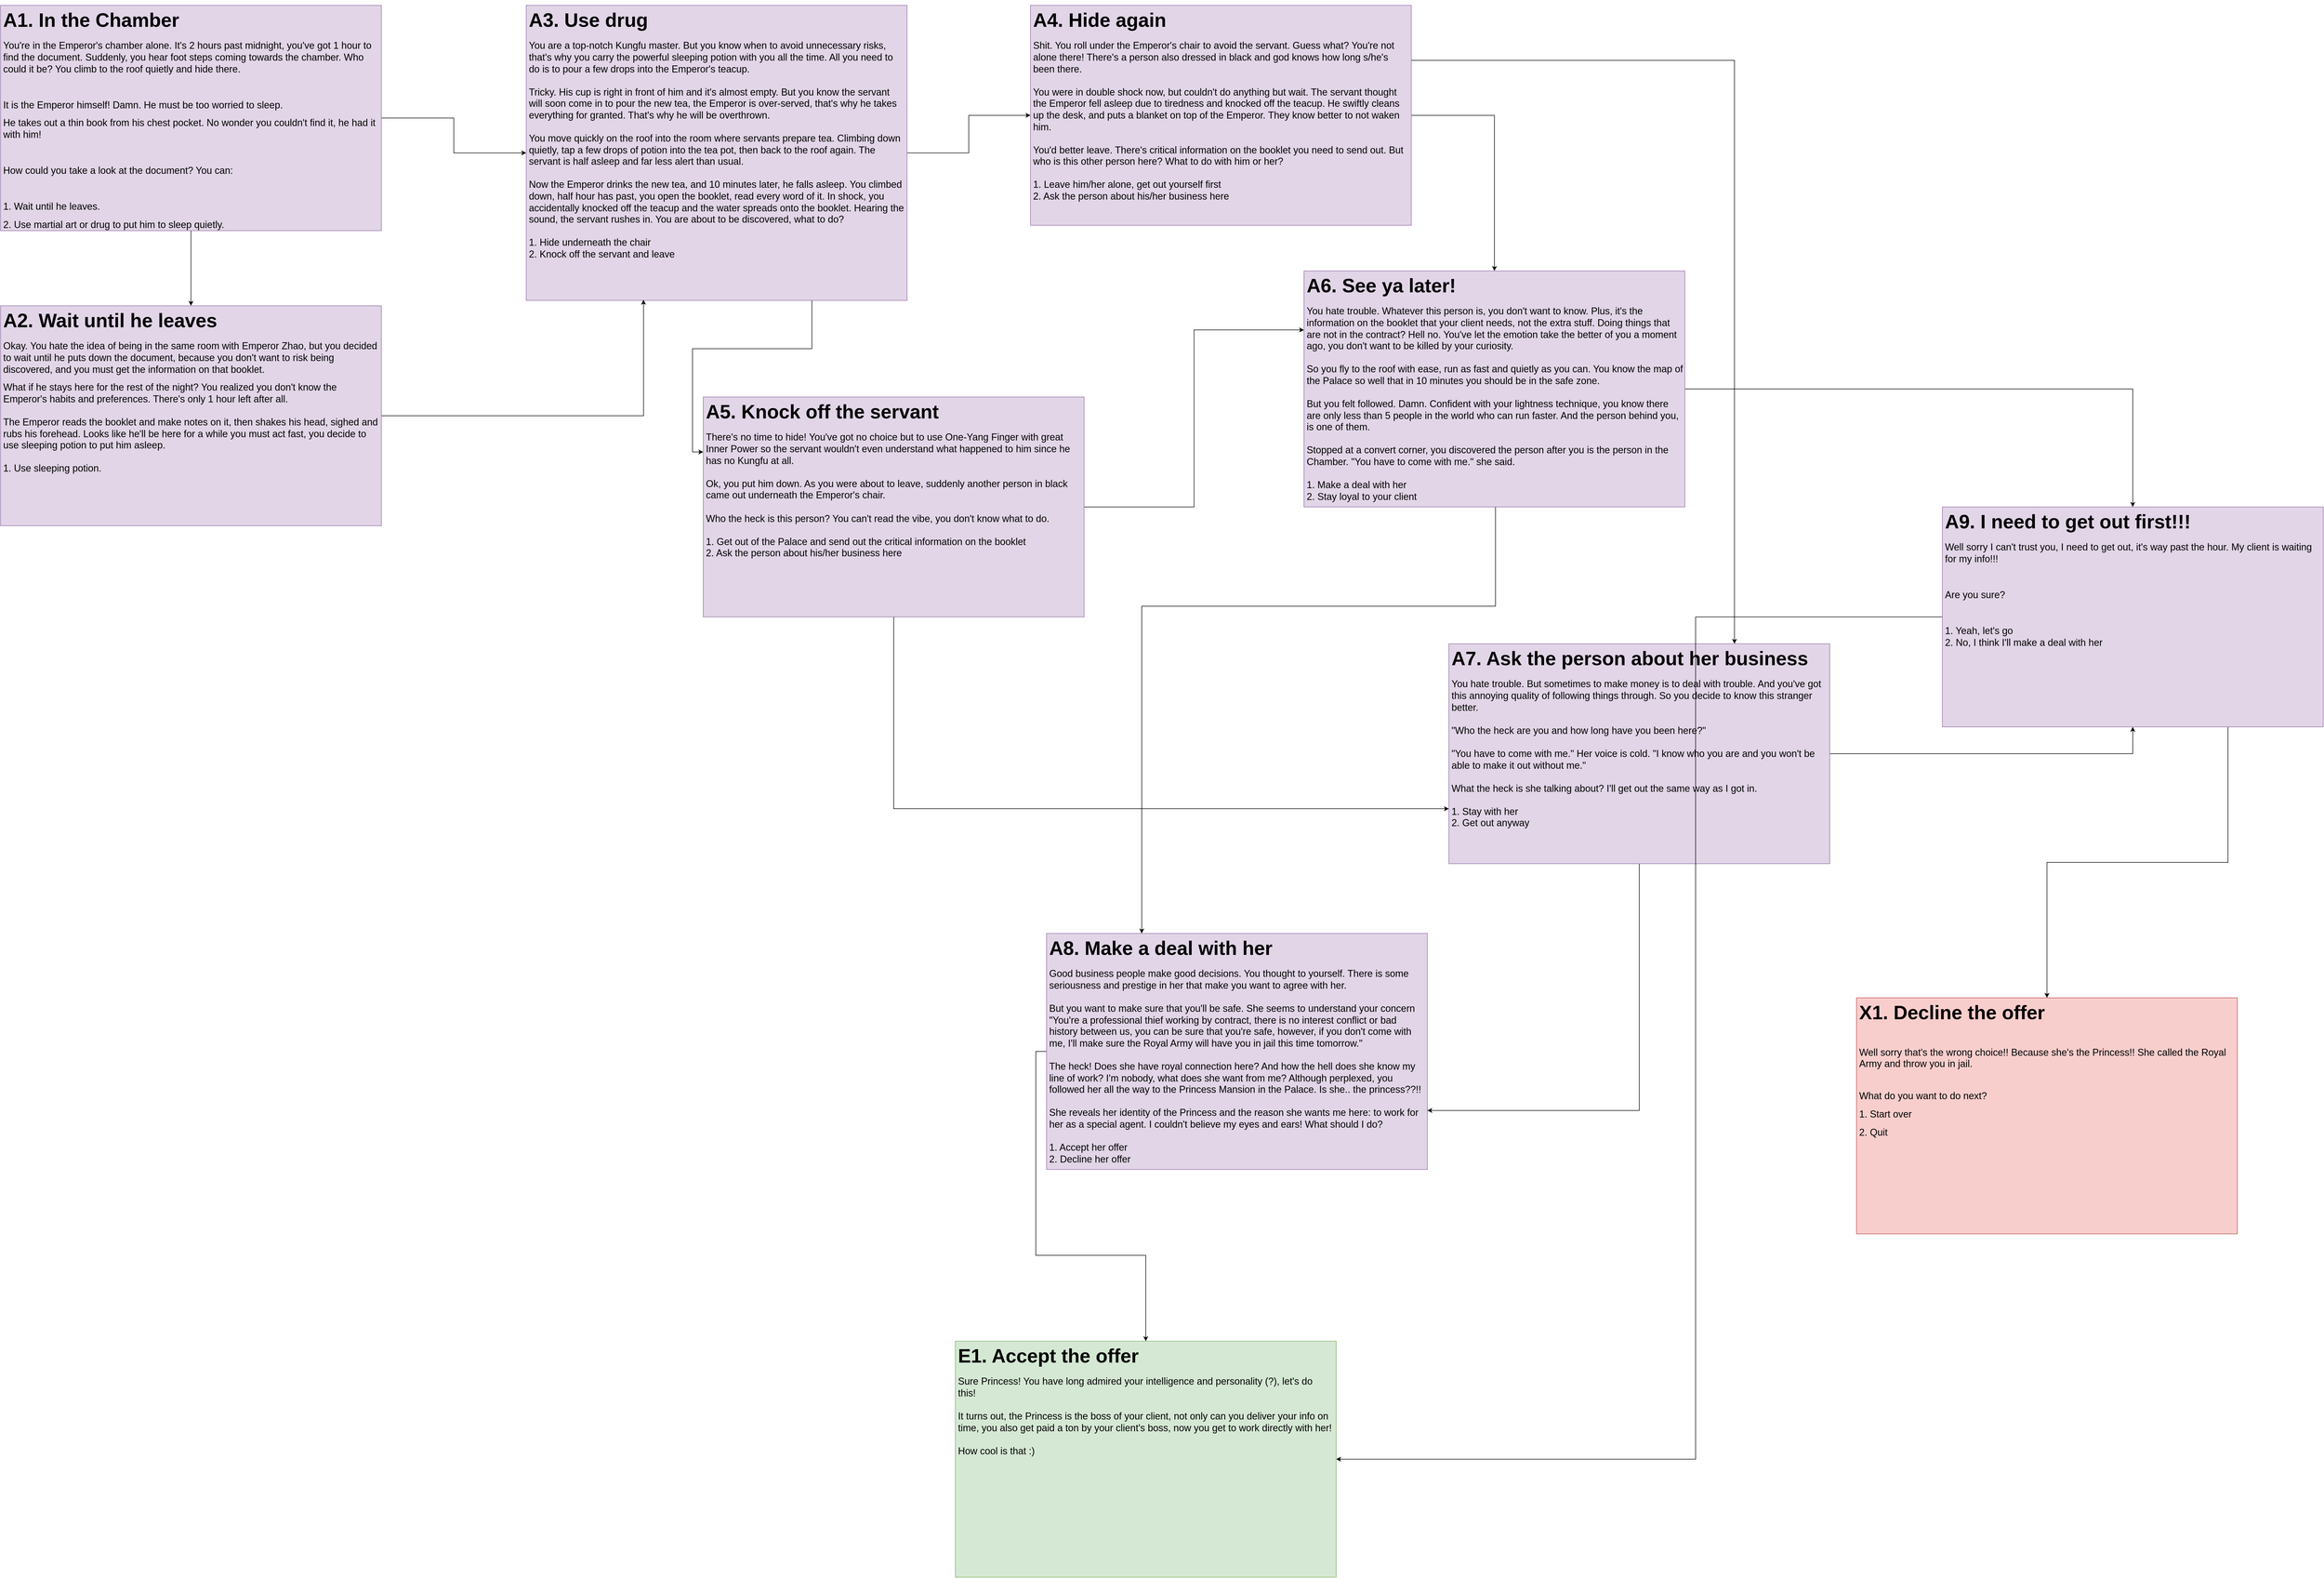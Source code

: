 <mxfile version="10.9.4" type="device"><diagram id="c44EipPNEZloGq7rD7Ao" name="Page-1"><mxGraphModel dx="10425" dy="5138" grid="1" gridSize="10" guides="1" tooltips="1" connect="1" arrows="1" fold="1" page="1" pageScale="1" pageWidth="7000" pageHeight="4000" math="0" shadow="0"><root><object label="" id="0"><mxCell/></object><mxCell id="1" parent="0"/><mxCell id="RSTku_Lgmutgat7j8yYn-4" style="edgeStyle=orthogonalEdgeStyle;rounded=0;orthogonalLoop=1;jettySize=auto;html=1;exitX=0.5;exitY=1;exitDx=0;exitDy=0;" parent="1" source="RSTku_Lgmutgat7j8yYn-1" target="RSTku_Lgmutgat7j8yYn-3" edge="1"><mxGeometry relative="1" as="geometry"/></mxCell><mxCell id="RSTku_Lgmutgat7j8yYn-5" style="edgeStyle=orthogonalEdgeStyle;rounded=0;orthogonalLoop=1;jettySize=auto;html=1;exitX=1;exitY=0.5;exitDx=0;exitDy=0;entryX=0;entryY=0.5;entryDx=0;entryDy=0;" parent="1" source="RSTku_Lgmutgat7j8yYn-1" target="RSTku_Lgmutgat7j8yYn-2" edge="1"><mxGeometry relative="1" as="geometry"/></mxCell><mxCell id="RSTku_Lgmutgat7j8yYn-1" value="&lt;h1&gt;&lt;font style=&quot;font-size: 36px&quot;&gt;A1. In the Chamber&lt;/font&gt;&lt;/h1&gt;&lt;p&gt;&lt;span style=&quot;font-size: 18px&quot;&gt;You're in the Emperor's chamber alone. It's 2 hours past midnight, you've got 1 hour to find the document. Suddenly, you hear foot steps coming towards the chamber. Who could it be? You climb to the roof quietly and hide there.&lt;/span&gt;&lt;/p&gt;&lt;p&gt;&lt;span style=&quot;font-size: 18px&quot;&gt;&lt;br&gt;&lt;/span&gt;&lt;/p&gt;&lt;p&gt;&lt;span style=&quot;font-size: 18px&quot;&gt;It is the Emperor himself! Damn. He must be too worried to sleep.&amp;nbsp;&lt;/span&gt;&lt;/p&gt;&lt;p&gt;&lt;span style=&quot;font-size: 18px&quot;&gt;He takes out a thin book from his chest pocket. No wonder you couldn't find it, he had it with him!&lt;/span&gt;&lt;/p&gt;&lt;p&gt;&lt;span style=&quot;font-size: 18px&quot;&gt;&lt;br&gt;&lt;/span&gt;&lt;/p&gt;&lt;p&gt;&lt;span style=&quot;font-size: 18px&quot;&gt;How could you take a look at the document? You can:&lt;/span&gt;&lt;/p&gt;&lt;p&gt;&lt;span style=&quot;font-size: 18px&quot;&gt;&lt;br&gt;&lt;/span&gt;&lt;/p&gt;&lt;p&gt;&lt;span style=&quot;font-size: 18px&quot;&gt;1. Wait until he leaves.&lt;/span&gt;&lt;/p&gt;&lt;p&gt;&lt;span style=&quot;font-size: 18px&quot;&gt;2. Use martial art or drug to put him to sleep quietly.&lt;/span&gt;&lt;/p&gt;" style="text;html=1;strokeColor=#9673a6;fillColor=#e1d5e7;spacing=5;spacingTop=-20;whiteSpace=wrap;overflow=hidden;rounded=0;" parent="1" vertex="1"><mxGeometry x="220" y="150" width="710" height="420" as="geometry"/></mxCell><mxCell id="RSTku_Lgmutgat7j8yYn-9" style="edgeStyle=orthogonalEdgeStyle;rounded=0;orthogonalLoop=1;jettySize=auto;html=1;exitX=1;exitY=0.5;exitDx=0;exitDy=0;" parent="1" source="RSTku_Lgmutgat7j8yYn-2" target="RSTku_Lgmutgat7j8yYn-7" edge="1"><mxGeometry relative="1" as="geometry"/></mxCell><mxCell id="RSTku_Lgmutgat7j8yYn-10" style="edgeStyle=orthogonalEdgeStyle;rounded=0;orthogonalLoop=1;jettySize=auto;html=1;exitX=0.75;exitY=1;exitDx=0;exitDy=0;entryX=0;entryY=0.25;entryDx=0;entryDy=0;" parent="1" source="RSTku_Lgmutgat7j8yYn-2" target="RSTku_Lgmutgat7j8yYn-8" edge="1"><mxGeometry relative="1" as="geometry"/></mxCell><mxCell id="RSTku_Lgmutgat7j8yYn-2" value="&lt;h1&gt;&lt;font style=&quot;font-size: 36px&quot;&gt;A3. Use drug&lt;/font&gt;&lt;/h1&gt;&lt;p&gt;&lt;span style=&quot;font-size: 18px&quot;&gt;You are a top-notch Kungfu master. But you know when to avoid unnecessary&amp;nbsp;risks, that's why you carry the powerful sleeping potion with you all the time. All you need to do is to pour a few drops into the Emperor's teacup.&amp;nbsp;&lt;br&gt;&lt;/span&gt;&lt;span style=&quot;font-size: 18px&quot;&gt;&lt;br&gt;Tricky. His cup is right in front of him and it's almost empty. But you know the servant will soon come in to pour the new tea, the Emperor is over-served, that's why he takes everything for granted. That's why he will be overthrown.&lt;br&gt;&lt;br&gt;You move quickly on the roof into the room where servants prepare tea. Climbing down quietly, tap a few drops of potion into the tea pot, then back to the roof again. The servant is half asleep and far less alert than usual.&amp;nbsp;&lt;br&gt;&lt;br&gt;Now the Emperor drinks the new tea, and 10 minutes later, he falls asleep. You climbed down, half hour has past, you open the booklet, read every word of it. In shock, you accidentally knocked off the teacup and the water spreads onto the booklet. Hearing the sound, the servant rushes in. You are about to be discovered, what to do?&lt;br&gt;&lt;br&gt;1. Hide underneath the chair&lt;br&gt;2. Knock off the servant and leave&lt;/span&gt;&lt;/p&gt;" style="text;html=1;strokeColor=#9673a6;fillColor=#e1d5e7;spacing=5;spacingTop=-20;whiteSpace=wrap;overflow=hidden;rounded=0;" parent="1" vertex="1"><mxGeometry x="1200" y="150" width="710" height="550" as="geometry"/></mxCell><mxCell id="RSTku_Lgmutgat7j8yYn-6" style="edgeStyle=orthogonalEdgeStyle;rounded=0;orthogonalLoop=1;jettySize=auto;html=1;exitX=1;exitY=0.5;exitDx=0;exitDy=0;entryX=0.308;entryY=0.998;entryDx=0;entryDy=0;entryPerimeter=0;" parent="1" source="RSTku_Lgmutgat7j8yYn-3" target="RSTku_Lgmutgat7j8yYn-2" edge="1"><mxGeometry relative="1" as="geometry"/></mxCell><mxCell id="RSTku_Lgmutgat7j8yYn-3" value="&lt;h1&gt;&lt;span style=&quot;font-size: 36px&quot;&gt;A2. Wait until he leaves&lt;/span&gt;&lt;/h1&gt;&lt;p&gt;&lt;span style=&quot;font-size: 18px&quot;&gt;Okay. You hate the idea of being in the same room with Emperor Zhao, but you decided to wait until he puts down the document, because you don't want to risk being discovered, and you must get the information on that booklet.&lt;/span&gt;&lt;/p&gt;&lt;p&gt;&lt;span style=&quot;font-size: 18px&quot;&gt;What if he stays here for the rest of the night? You realized you don't know the Emperor's habits and preferences. There's only 1 hour left after all.&amp;nbsp;&lt;br&gt;&lt;/span&gt;&lt;span style=&quot;font-size: 18px&quot;&gt;&lt;br&gt;The Emperor reads the booklet and make notes on it, then shakes his head, sighed and rubs his forehead. Looks like he'll be here for a while you must act fast, you decide to use sleeping potion to put him asleep.&lt;br&gt;&lt;/span&gt;&lt;span style=&quot;font-size: 18px&quot;&gt;&lt;br&gt;1. Use sleeping potion.&amp;nbsp;&amp;nbsp;&lt;/span&gt;&lt;/p&gt;" style="text;html=1;strokeColor=#9673a6;fillColor=#e1d5e7;spacing=5;spacingTop=-20;whiteSpace=wrap;overflow=hidden;rounded=0;" parent="1" vertex="1"><mxGeometry x="220" y="710" width="710" height="410" as="geometry"/></mxCell><mxCell id="RSTku_Lgmutgat7j8yYn-16" style="edgeStyle=orthogonalEdgeStyle;rounded=0;orthogonalLoop=1;jettySize=auto;html=1;exitX=1;exitY=0.5;exitDx=0;exitDy=0;entryX=0.5;entryY=0;entryDx=0;entryDy=0;" parent="1" source="RSTku_Lgmutgat7j8yYn-7" target="RSTku_Lgmutgat7j8yYn-11" edge="1"><mxGeometry relative="1" as="geometry"/></mxCell><mxCell id="RSTku_Lgmutgat7j8yYn-25" style="edgeStyle=orthogonalEdgeStyle;rounded=0;orthogonalLoop=1;jettySize=auto;html=1;exitX=1;exitY=0.25;exitDx=0;exitDy=0;entryX=0.75;entryY=0;entryDx=0;entryDy=0;" parent="1" source="RSTku_Lgmutgat7j8yYn-7" target="RSTku_Lgmutgat7j8yYn-13" edge="1"><mxGeometry relative="1" as="geometry"/></mxCell><mxCell id="RSTku_Lgmutgat7j8yYn-7" value="&lt;h1&gt;&lt;span style=&quot;font-size: 36px&quot;&gt;A4. Hide again&lt;/span&gt;&lt;/h1&gt;&lt;p&gt;&lt;span style=&quot;font-size: 18px&quot;&gt;Shit. You roll under the Emperor's chair to avoid the servant. Guess what? You're not alone there! There's a person also dressed in black and god knows how long s/he's been there.&amp;nbsp;&lt;br&gt;&lt;br&gt;You were in double shock now, but couldn't do anything but wait. The servant thought the Emperor fell asleep due to tiredness and knocked off the teacup. He swiftly cleans up the desk, and puts a blanket on top of the Emperor. They know better to not waken him.&lt;br&gt;&lt;br&gt;You'd better leave. There's critical information on the booklet you need to send out. But who is this other person here? What to do with him or her?&lt;br&gt;&lt;br&gt;1. Leave him/her alone, get out yourself first&lt;br&gt;2. Ask the person about his/her business here&lt;/span&gt;&lt;/p&gt;" style="text;html=1;strokeColor=#9673a6;fillColor=#e1d5e7;spacing=5;spacingTop=-20;whiteSpace=wrap;overflow=hidden;rounded=0;" parent="1" vertex="1"><mxGeometry x="2140" y="150" width="710" height="410" as="geometry"/></mxCell><mxCell id="RSTku_Lgmutgat7j8yYn-15" style="edgeStyle=orthogonalEdgeStyle;rounded=0;orthogonalLoop=1;jettySize=auto;html=1;exitX=1;exitY=0.5;exitDx=0;exitDy=0;entryX=0;entryY=0.25;entryDx=0;entryDy=0;" parent="1" source="RSTku_Lgmutgat7j8yYn-8" target="RSTku_Lgmutgat7j8yYn-11" edge="1"><mxGeometry relative="1" as="geometry"/></mxCell><mxCell id="RSTku_Lgmutgat7j8yYn-26" style="edgeStyle=orthogonalEdgeStyle;rounded=0;orthogonalLoop=1;jettySize=auto;html=1;exitX=0.5;exitY=1;exitDx=0;exitDy=0;entryX=0;entryY=0.75;entryDx=0;entryDy=0;" parent="1" source="RSTku_Lgmutgat7j8yYn-8" target="RSTku_Lgmutgat7j8yYn-13" edge="1"><mxGeometry relative="1" as="geometry"/></mxCell><mxCell id="RSTku_Lgmutgat7j8yYn-8" value="&lt;h1&gt;&lt;span style=&quot;font-size: 36px&quot;&gt;A5. Knock off the servant&lt;/span&gt;&lt;/h1&gt;&lt;p&gt;&lt;span style=&quot;font-size: 18px&quot;&gt;There's no time to hide! You've got no choice but to use One-Yang Finger with great Inner Power so the servant wouldn't even understand what happened to him since he has no Kungfu at all.&lt;br&gt;&lt;br&gt;Ok, you put him down. As you were about to leave, suddenly another person in black came out underneath the Emperor's chair.&amp;nbsp;&lt;br&gt;&lt;br&gt;Who the heck is this person? You can't read the vibe, you don't know what to do.&lt;br&gt;&lt;br&gt;1. Get out of the Palace and send out the critical information on the booklet&lt;br&gt;2. Ask the person about his/her business here&lt;/span&gt;&lt;/p&gt;" style="text;html=1;strokeColor=#9673a6;fillColor=#e1d5e7;spacing=5;spacingTop=-20;whiteSpace=wrap;overflow=hidden;rounded=0;" parent="1" vertex="1"><mxGeometry x="1530" y="880" width="710" height="410" as="geometry"/></mxCell><mxCell id="MmN8lrtff5kaKPe-ulP5-3" style="edgeStyle=orthogonalEdgeStyle;rounded=0;orthogonalLoop=1;jettySize=auto;html=1;exitX=1;exitY=0.5;exitDx=0;exitDy=0;entryX=0.5;entryY=0;entryDx=0;entryDy=0;" edge="1" parent="1" source="RSTku_Lgmutgat7j8yYn-11" target="MmN8lrtff5kaKPe-ulP5-2"><mxGeometry relative="1" as="geometry"/></mxCell><mxCell id="MmN8lrtff5kaKPe-ulP5-5" style="edgeStyle=orthogonalEdgeStyle;rounded=0;orthogonalLoop=1;jettySize=auto;html=1;exitX=0.5;exitY=1;exitDx=0;exitDy=0;entryX=0.25;entryY=0;entryDx=0;entryDy=0;" edge="1" parent="1" source="RSTku_Lgmutgat7j8yYn-11" target="MmN8lrtff5kaKPe-ulP5-1"><mxGeometry relative="1" as="geometry"><Array as="points"><mxPoint x="3007" y="1270"/><mxPoint x="2347" y="1270"/></Array></mxGeometry></mxCell><mxCell id="RSTku_Lgmutgat7j8yYn-11" value="&lt;h1&gt;&lt;span style=&quot;font-size: 36px&quot;&gt;A6. See ya later!&lt;/span&gt;&lt;/h1&gt;&lt;p&gt;&lt;span style=&quot;font-size: 18px&quot;&gt;You hate trouble. Whatever this person is, you don't want to know. Plus, it's the information on the booklet that your client needs, not the extra stuff. Doing things that are not in the contract? Hell no. You've let the emotion take the better of you a moment ago, you don't want to be killed by your curiosity.&lt;br&gt;&lt;br&gt;So you fly to the roof with ease, run as fast and quietly as you can. You know the map of the Palace so well that in 10 minutes you should be in the safe zone.&amp;nbsp;&lt;br&gt;&lt;br&gt;But you felt followed. Damn. Confident with your lightness technique, you know there are only less than 5 people in the world who can run faster. And the person behind you, is one of them.&lt;br&gt;&lt;br&gt;Stopped at a convert corner, you discovered the person after you is the person in the Chamber. &quot;You have to come with me.&quot; she said.&lt;br&gt;&lt;br&gt;1. Make a deal with her&lt;br&gt;2. Stay loyal to your client&lt;/span&gt;&lt;/p&gt;" style="text;html=1;strokeColor=#9673a6;fillColor=#e1d5e7;spacing=5;spacingTop=-20;whiteSpace=wrap;overflow=hidden;rounded=0;" parent="1" vertex="1"><mxGeometry x="2650" y="645" width="710" height="440" as="geometry"/></mxCell><mxCell id="MmN8lrtff5kaKPe-ulP5-4" style="edgeStyle=orthogonalEdgeStyle;rounded=0;orthogonalLoop=1;jettySize=auto;html=1;exitX=1;exitY=0.5;exitDx=0;exitDy=0;entryX=0.5;entryY=1;entryDx=0;entryDy=0;" edge="1" parent="1" source="RSTku_Lgmutgat7j8yYn-13" target="MmN8lrtff5kaKPe-ulP5-2"><mxGeometry relative="1" as="geometry"/></mxCell><mxCell id="MmN8lrtff5kaKPe-ulP5-6" style="edgeStyle=orthogonalEdgeStyle;rounded=0;orthogonalLoop=1;jettySize=auto;html=1;exitX=0.5;exitY=1;exitDx=0;exitDy=0;entryX=1;entryY=0.75;entryDx=0;entryDy=0;" edge="1" parent="1" source="RSTku_Lgmutgat7j8yYn-13" target="MmN8lrtff5kaKPe-ulP5-1"><mxGeometry relative="1" as="geometry"/></mxCell><mxCell id="RSTku_Lgmutgat7j8yYn-13" value="&lt;h1&gt;&lt;span style=&quot;font-size: 36px&quot;&gt;A7. Ask the person about her business&lt;/span&gt;&lt;/h1&gt;&lt;p&gt;&lt;span style=&quot;font-size: 18px&quot;&gt;You hate trouble. But sometimes to make money is to deal with trouble. And you've got this annoying quality of following things through. So you decide to know this stranger better.&lt;br&gt;&lt;br&gt;&quot;Who the heck are you and how long have you been here?&quot;&amp;nbsp;&lt;br&gt;&lt;br&gt;&quot;You have to come with me.&quot; Her voice is cold. &quot;I know who you are and you won't be able to make it out without me.&quot;&amp;nbsp;&lt;br&gt;&lt;br&gt;What the heck is she talking about? I'll get out the same way as I got in.&amp;nbsp;&amp;nbsp;&lt;br&gt;&lt;br&gt;1. Stay with her&lt;br&gt;2. Get out anyway&lt;/span&gt;&lt;/p&gt;" style="text;html=1;strokeColor=#9673a6;fillColor=#e1d5e7;spacing=5;spacingTop=-20;whiteSpace=wrap;overflow=hidden;rounded=0;" parent="1" vertex="1"><mxGeometry x="2920" y="1340" width="710" height="410" as="geometry"/></mxCell><mxCell id="MmN8lrtff5kaKPe-ulP5-8" style="edgeStyle=orthogonalEdgeStyle;rounded=0;orthogonalLoop=1;jettySize=auto;html=1;exitX=0;exitY=0.5;exitDx=0;exitDy=0;" edge="1" parent="1" source="MmN8lrtff5kaKPe-ulP5-1" target="MmN8lrtff5kaKPe-ulP5-7"><mxGeometry relative="1" as="geometry"/></mxCell><mxCell id="MmN8lrtff5kaKPe-ulP5-1" value="&lt;h1&gt;&lt;span style=&quot;font-size: 36px&quot;&gt;A8. Make a deal with her&lt;/span&gt;&lt;/h1&gt;&lt;p&gt;&lt;span style=&quot;font-size: 18px&quot;&gt;Good business people make good decisions. You thought to yourself. There is some seriousness and prestige in her that make you want to agree with her.&amp;nbsp;&lt;br&gt;&lt;br&gt;But you want to make sure that you'll be safe. She seems to understand your concern &quot;You're a professional thief working by contract, there is no interest conflict or bad history between us, you can be sure that you're safe, however, if you don't come with me, I'll make sure the Royal Army will have you in jail this time tomorrow.&quot;&amp;nbsp;&lt;br&gt;&lt;br&gt;The heck! Does she have royal connection here? And how the hell does she know my line of work? I'm nobody, what does she want from me? Although perplexed, you followed her all the way to the Princess Mansion in the Palace. Is she.. the princess??!!&lt;br&gt;&lt;br&gt;She reveals her identity of the Princess and the reason she wants me here: to work for her as a special agent. I couldn't believe my eyes and ears! What should I do?&lt;br&gt;&lt;br&gt;1. Accept her offer&lt;br&gt;2. Decline her offer&lt;/span&gt;&lt;/p&gt;&lt;p&gt;&lt;span style=&quot;font-size: 18px&quot;&gt;&lt;br&gt;&lt;/span&gt;&lt;/p&gt;" style="text;html=1;strokeColor=#9673a6;fillColor=#e1d5e7;spacing=5;spacingTop=-20;whiteSpace=wrap;overflow=hidden;rounded=0;" vertex="1" parent="1"><mxGeometry x="2170" y="1880" width="710" height="440" as="geometry"/></mxCell><mxCell id="MmN8lrtff5kaKPe-ulP5-10" style="edgeStyle=orthogonalEdgeStyle;rounded=0;orthogonalLoop=1;jettySize=auto;html=1;exitX=0.75;exitY=1;exitDx=0;exitDy=0;entryX=0.5;entryY=0;entryDx=0;entryDy=0;" edge="1" parent="1" source="MmN8lrtff5kaKPe-ulP5-2" target="MmN8lrtff5kaKPe-ulP5-9"><mxGeometry relative="1" as="geometry"/></mxCell><mxCell id="MmN8lrtff5kaKPe-ulP5-11" style="edgeStyle=orthogonalEdgeStyle;rounded=0;orthogonalLoop=1;jettySize=auto;html=1;exitX=0;exitY=0.5;exitDx=0;exitDy=0;entryX=1;entryY=0.5;entryDx=0;entryDy=0;" edge="1" parent="1" source="MmN8lrtff5kaKPe-ulP5-2" target="MmN8lrtff5kaKPe-ulP5-7"><mxGeometry relative="1" as="geometry"><Array as="points"><mxPoint x="3380" y="1290"/><mxPoint x="3380" y="2860"/></Array></mxGeometry></mxCell><mxCell id="MmN8lrtff5kaKPe-ulP5-2" value="&lt;h1&gt;&lt;span style=&quot;font-size: 36px&quot;&gt;A9. I need to get out first!!!&lt;/span&gt;&lt;/h1&gt;&lt;p&gt;&lt;span style=&quot;font-size: 18px&quot;&gt;Well sorry I can't trust you, I need to get out, it's way past the hour. My client is waiting for my info!!!&lt;/span&gt;&lt;/p&gt;&lt;p&gt;&lt;span style=&quot;font-size: 18px&quot;&gt;&lt;br&gt;&lt;/span&gt;&lt;/p&gt;&lt;p&gt;&lt;span style=&quot;font-size: 18px&quot;&gt;Are you sure?&lt;/span&gt;&lt;/p&gt;&lt;p&gt;&lt;span style=&quot;font-size: 18px&quot;&gt;&lt;br&gt;&lt;/span&gt;&lt;/p&gt;&lt;p&gt;&lt;span style=&quot;font-size: 18px&quot;&gt;1. Yeah, let's go&lt;br&gt;2. No, I think I'll make a deal with her&lt;/span&gt;&lt;/p&gt;" style="text;html=1;strokeColor=#9673a6;fillColor=#e1d5e7;spacing=5;spacingTop=-20;whiteSpace=wrap;overflow=hidden;rounded=0;" vertex="1" parent="1"><mxGeometry x="3840" y="1085" width="710" height="410" as="geometry"/></mxCell><mxCell id="MmN8lrtff5kaKPe-ulP5-7" value="&lt;h1&gt;&lt;span style=&quot;font-size: 36px&quot;&gt;E1. Accept the offer&lt;/span&gt;&lt;/h1&gt;&lt;p&gt;&lt;span style=&quot;font-size: 18px&quot;&gt;Sure Princess! You have long admired your intelligence and personality (?), let's do this!&amp;nbsp;&lt;br&gt;&lt;br&gt;It turns out, the Princess is the boss of your client, not only can you deliver your info on time, you also get paid a ton by your client's boss, now you get to work directly with her!&lt;br&gt;&lt;br&gt;How cool is that :)&lt;/span&gt;&lt;/p&gt;&lt;p&gt;&lt;span style=&quot;font-size: 18px&quot;&gt;&lt;br&gt;&lt;/span&gt;&lt;/p&gt;&lt;p&gt;&lt;span style=&quot;font-size: 18px&quot;&gt;&lt;br&gt;&lt;/span&gt;&lt;/p&gt;&lt;p&gt;&lt;span style=&quot;font-size: 18px&quot;&gt;&lt;br&gt;&lt;/span&gt;&lt;/p&gt;" style="text;html=1;strokeColor=#82b366;fillColor=#d5e8d4;spacing=5;spacingTop=-20;whiteSpace=wrap;overflow=hidden;rounded=0;" vertex="1" parent="1"><mxGeometry x="2000" y="2640" width="710" height="440" as="geometry"/></mxCell><mxCell id="MmN8lrtff5kaKPe-ulP5-9" value="&lt;h1&gt;&lt;span style=&quot;font-size: 36px&quot;&gt;X1. Decline the offer&lt;/span&gt;&lt;/h1&gt;&lt;p&gt;&lt;br&gt;&lt;/p&gt;&lt;p&gt;&lt;span style=&quot;font-size: 18px&quot;&gt;Well sorry that's the wrong choice!! Because she's the Princess!! She called the Royal Army and throw you in jail.&lt;/span&gt;&lt;/p&gt;&lt;p&gt;&lt;br&gt;&lt;/p&gt;&lt;p&gt;&lt;span style=&quot;font-size: 18px&quot;&gt;What do you want to do next?&lt;/span&gt;&lt;/p&gt;&lt;p&gt;&lt;span style=&quot;font-size: 18px&quot;&gt;1. Start over&lt;/span&gt;&lt;/p&gt;&lt;p&gt;&lt;span style=&quot;font-size: 18px&quot;&gt;2. Quit&lt;/span&gt;&lt;/p&gt;" style="text;html=1;strokeColor=#b85450;fillColor=#f8cecc;spacing=5;spacingTop=-20;whiteSpace=wrap;overflow=hidden;rounded=0;" vertex="1" parent="1"><mxGeometry x="3680" y="2000" width="710" height="440" as="geometry"/></mxCell></root></mxGraphModel></diagram></mxfile>